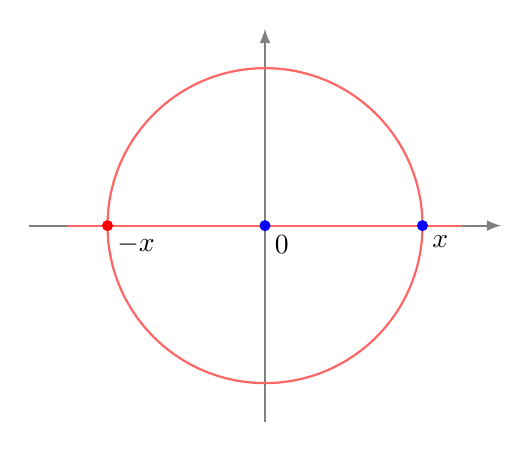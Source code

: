 \begin{tikzpicture}
  %    \draw[lightgray] (-2,-2) grid (4,3);

       \draw[->,>=latex,thick,gray] (-3,0)--(3,0);
       \draw[->,>=latex,thick,gray] (0,-2.5)--(0,2.5);

       \draw[red!60, thick] (0,0) circle (2);
       \draw[red!60, thick] (-2.5,0)--(2.5,0);

       \fill[blue] (0,0) circle (2pt);
       \fill[blue] (2,0) circle (2pt);
       \fill[red] (-2,0) circle (2pt);

        \node at (0,0) [below right] {$0$}; 
       \node at (2,0) [below right] {$x$}; 
       \node at (-2,0) [below right] {$-x$}; 
\end{tikzpicture}
